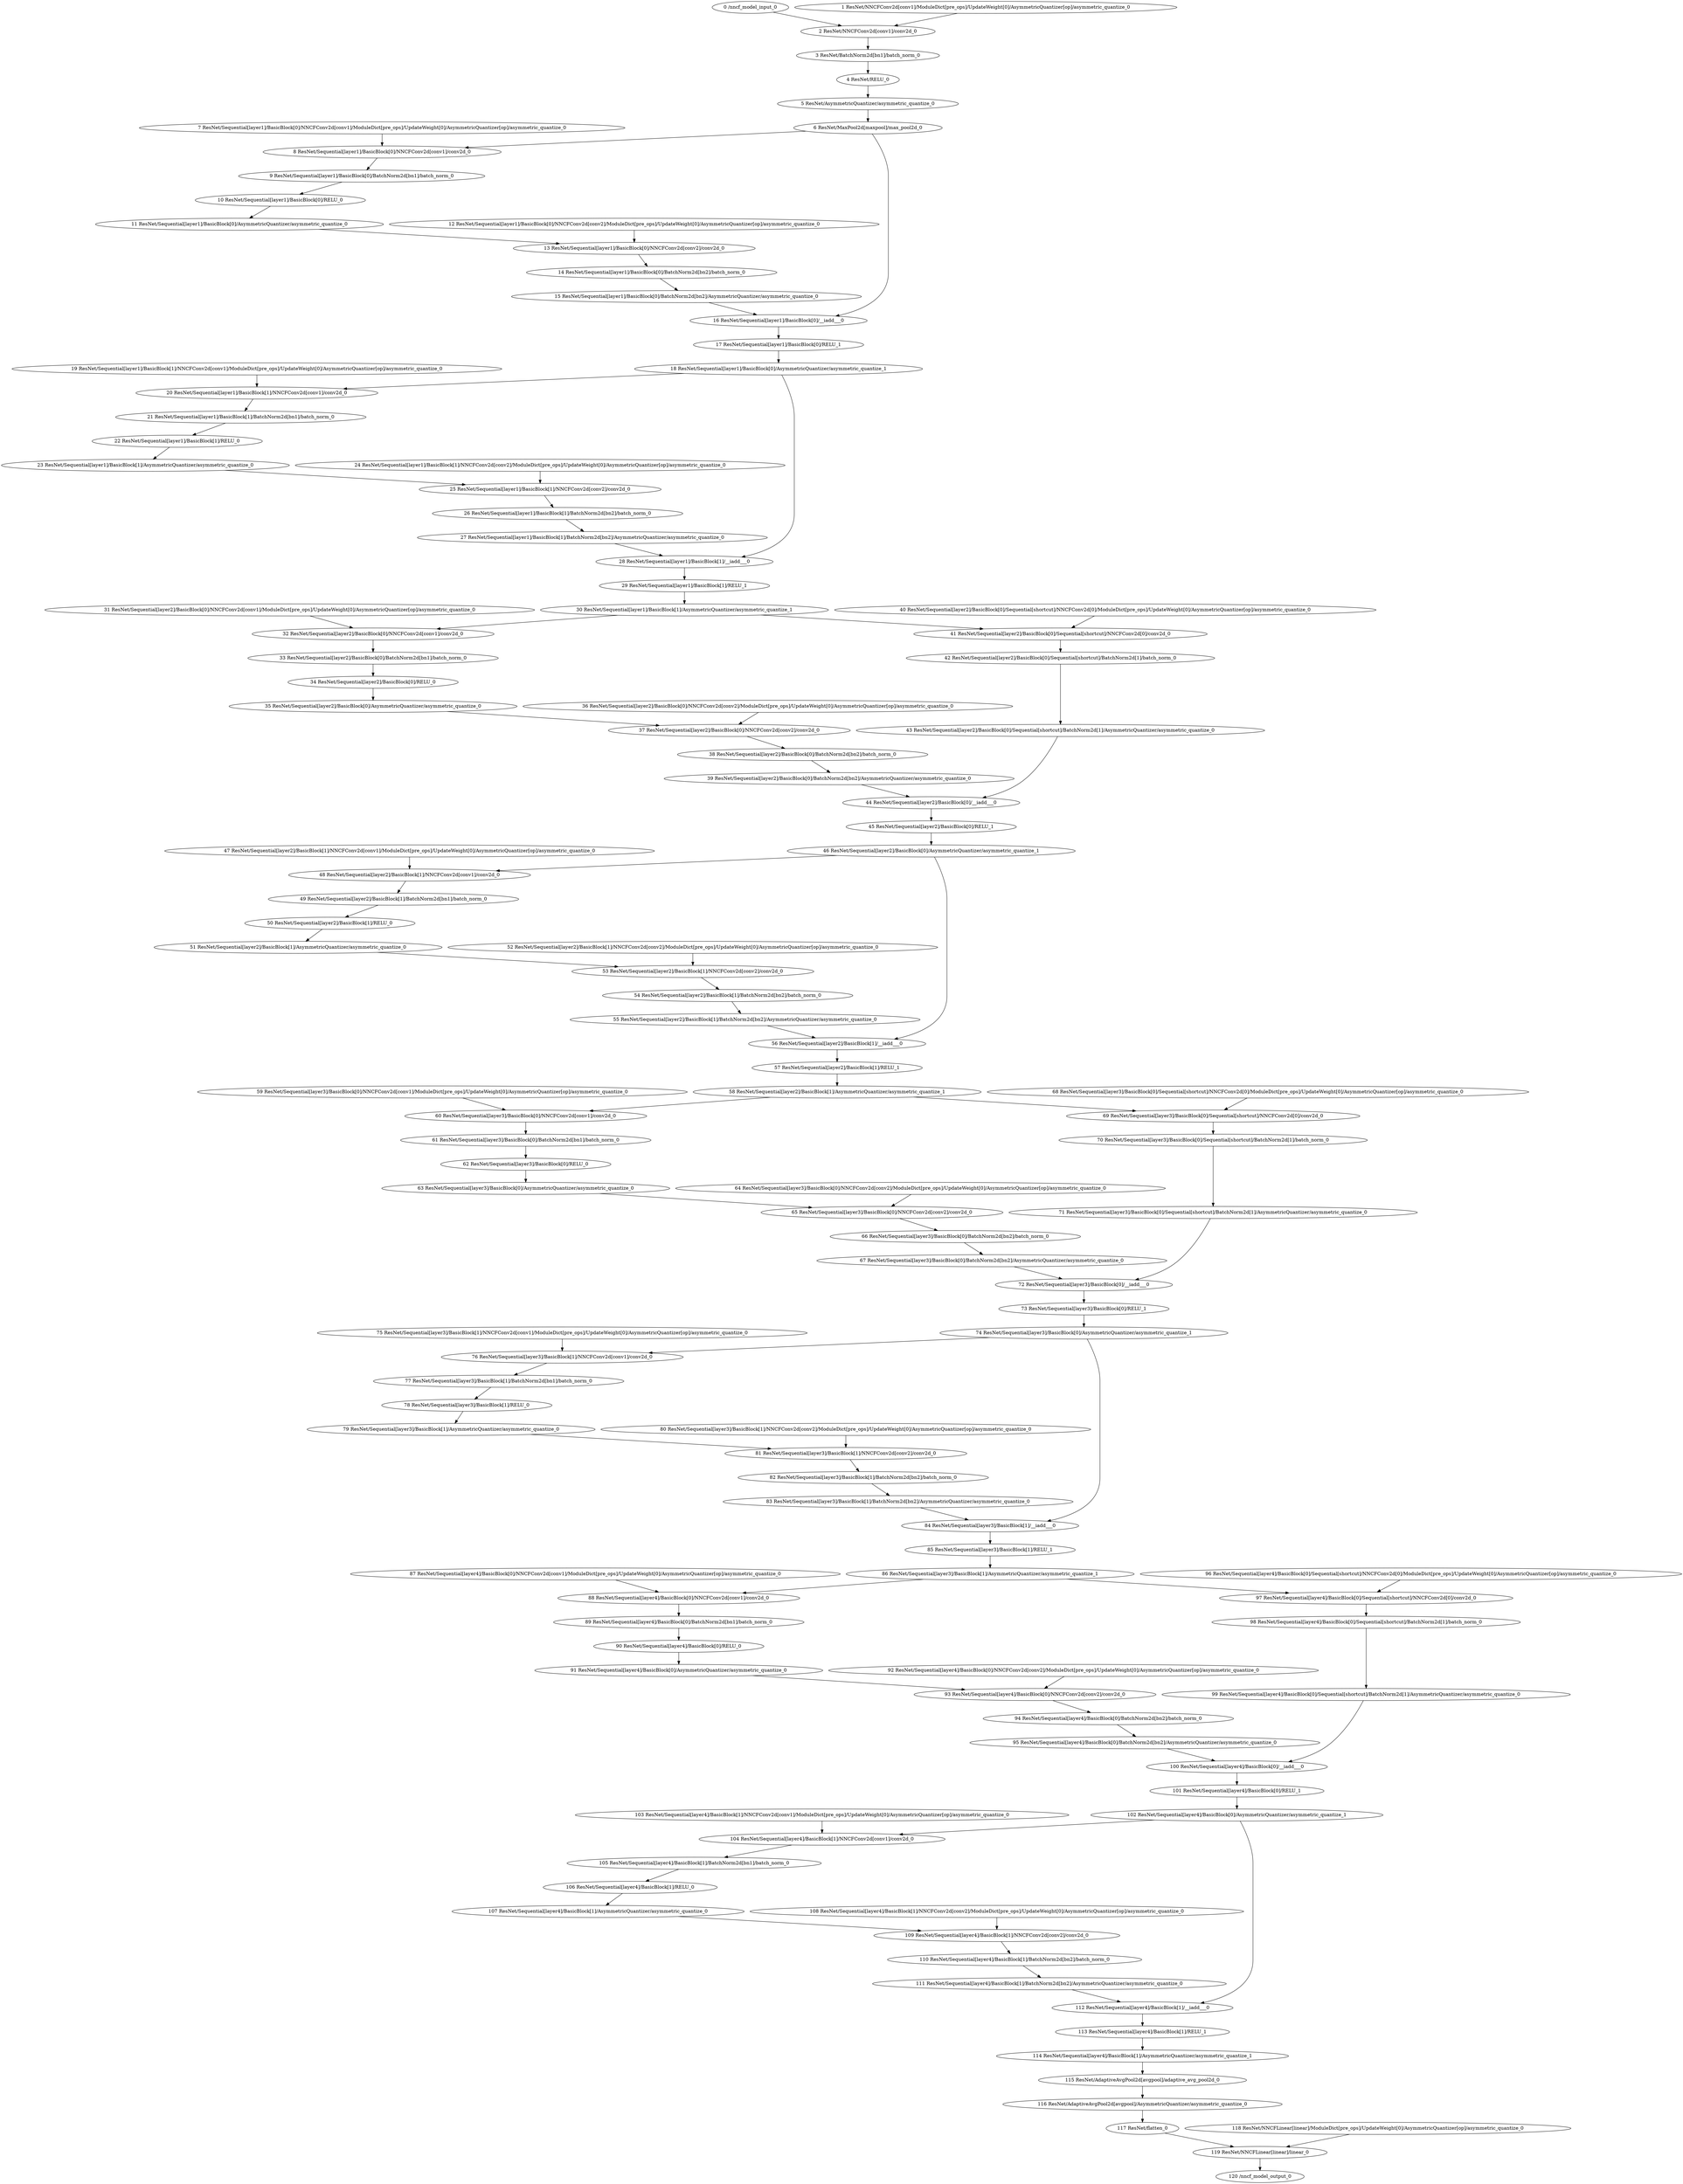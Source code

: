 strict digraph  {
"0 /nncf_model_input_0" [id=0, type=nncf_model_input];
"1 ResNet/NNCFConv2d[conv1]/ModuleDict[pre_ops]/UpdateWeight[0]/AsymmetricQuantizer[op]/asymmetric_quantize_0" [id=1, type=asymmetric_quantize];
"2 ResNet/NNCFConv2d[conv1]/conv2d_0" [id=2, type=conv2d];
"3 ResNet/BatchNorm2d[bn1]/batch_norm_0" [id=3, type=batch_norm];
"4 ResNet/RELU_0" [id=4, type=RELU];
"5 ResNet/AsymmetricQuantizer/asymmetric_quantize_0" [id=5, type=asymmetric_quantize];
"6 ResNet/MaxPool2d[maxpool]/max_pool2d_0" [id=6, type=max_pool2d];
"7 ResNet/Sequential[layer1]/BasicBlock[0]/NNCFConv2d[conv1]/ModuleDict[pre_ops]/UpdateWeight[0]/AsymmetricQuantizer[op]/asymmetric_quantize_0" [id=7, type=asymmetric_quantize];
"8 ResNet/Sequential[layer1]/BasicBlock[0]/NNCFConv2d[conv1]/conv2d_0" [id=8, type=conv2d];
"9 ResNet/Sequential[layer1]/BasicBlock[0]/BatchNorm2d[bn1]/batch_norm_0" [id=9, type=batch_norm];
"10 ResNet/Sequential[layer1]/BasicBlock[0]/RELU_0" [id=10, type=RELU];
"11 ResNet/Sequential[layer1]/BasicBlock[0]/AsymmetricQuantizer/asymmetric_quantize_0" [id=11, type=asymmetric_quantize];
"12 ResNet/Sequential[layer1]/BasicBlock[0]/NNCFConv2d[conv2]/ModuleDict[pre_ops]/UpdateWeight[0]/AsymmetricQuantizer[op]/asymmetric_quantize_0" [id=12, type=asymmetric_quantize];
"13 ResNet/Sequential[layer1]/BasicBlock[0]/NNCFConv2d[conv2]/conv2d_0" [id=13, type=conv2d];
"14 ResNet/Sequential[layer1]/BasicBlock[0]/BatchNorm2d[bn2]/batch_norm_0" [id=14, type=batch_norm];
"15 ResNet/Sequential[layer1]/BasicBlock[0]/BatchNorm2d[bn2]/AsymmetricQuantizer/asymmetric_quantize_0" [id=15, type=asymmetric_quantize];
"16 ResNet/Sequential[layer1]/BasicBlock[0]/__iadd___0" [id=16, type=__iadd__];
"17 ResNet/Sequential[layer1]/BasicBlock[0]/RELU_1" [id=17, type=RELU];
"18 ResNet/Sequential[layer1]/BasicBlock[0]/AsymmetricQuantizer/asymmetric_quantize_1" [id=18, type=asymmetric_quantize];
"19 ResNet/Sequential[layer1]/BasicBlock[1]/NNCFConv2d[conv1]/ModuleDict[pre_ops]/UpdateWeight[0]/AsymmetricQuantizer[op]/asymmetric_quantize_0" [id=19, type=asymmetric_quantize];
"20 ResNet/Sequential[layer1]/BasicBlock[1]/NNCFConv2d[conv1]/conv2d_0" [id=20, type=conv2d];
"21 ResNet/Sequential[layer1]/BasicBlock[1]/BatchNorm2d[bn1]/batch_norm_0" [id=21, type=batch_norm];
"22 ResNet/Sequential[layer1]/BasicBlock[1]/RELU_0" [id=22, type=RELU];
"23 ResNet/Sequential[layer1]/BasicBlock[1]/AsymmetricQuantizer/asymmetric_quantize_0" [id=23, type=asymmetric_quantize];
"24 ResNet/Sequential[layer1]/BasicBlock[1]/NNCFConv2d[conv2]/ModuleDict[pre_ops]/UpdateWeight[0]/AsymmetricQuantizer[op]/asymmetric_quantize_0" [id=24, type=asymmetric_quantize];
"25 ResNet/Sequential[layer1]/BasicBlock[1]/NNCFConv2d[conv2]/conv2d_0" [id=25, type=conv2d];
"26 ResNet/Sequential[layer1]/BasicBlock[1]/BatchNorm2d[bn2]/batch_norm_0" [id=26, type=batch_norm];
"27 ResNet/Sequential[layer1]/BasicBlock[1]/BatchNorm2d[bn2]/AsymmetricQuantizer/asymmetric_quantize_0" [id=27, type=asymmetric_quantize];
"28 ResNet/Sequential[layer1]/BasicBlock[1]/__iadd___0" [id=28, type=__iadd__];
"29 ResNet/Sequential[layer1]/BasicBlock[1]/RELU_1" [id=29, type=RELU];
"30 ResNet/Sequential[layer1]/BasicBlock[1]/AsymmetricQuantizer/asymmetric_quantize_1" [id=30, type=asymmetric_quantize];
"31 ResNet/Sequential[layer2]/BasicBlock[0]/NNCFConv2d[conv1]/ModuleDict[pre_ops]/UpdateWeight[0]/AsymmetricQuantizer[op]/asymmetric_quantize_0" [id=31, type=asymmetric_quantize];
"32 ResNet/Sequential[layer2]/BasicBlock[0]/NNCFConv2d[conv1]/conv2d_0" [id=32, type=conv2d];
"33 ResNet/Sequential[layer2]/BasicBlock[0]/BatchNorm2d[bn1]/batch_norm_0" [id=33, type=batch_norm];
"34 ResNet/Sequential[layer2]/BasicBlock[0]/RELU_0" [id=34, type=RELU];
"35 ResNet/Sequential[layer2]/BasicBlock[0]/AsymmetricQuantizer/asymmetric_quantize_0" [id=35, type=asymmetric_quantize];
"36 ResNet/Sequential[layer2]/BasicBlock[0]/NNCFConv2d[conv2]/ModuleDict[pre_ops]/UpdateWeight[0]/AsymmetricQuantizer[op]/asymmetric_quantize_0" [id=36, type=asymmetric_quantize];
"37 ResNet/Sequential[layer2]/BasicBlock[0]/NNCFConv2d[conv2]/conv2d_0" [id=37, type=conv2d];
"38 ResNet/Sequential[layer2]/BasicBlock[0]/BatchNorm2d[bn2]/batch_norm_0" [id=38, type=batch_norm];
"39 ResNet/Sequential[layer2]/BasicBlock[0]/BatchNorm2d[bn2]/AsymmetricQuantizer/asymmetric_quantize_0" [id=39, type=asymmetric_quantize];
"40 ResNet/Sequential[layer2]/BasicBlock[0]/Sequential[shortcut]/NNCFConv2d[0]/ModuleDict[pre_ops]/UpdateWeight[0]/AsymmetricQuantizer[op]/asymmetric_quantize_0" [id=40, type=asymmetric_quantize];
"41 ResNet/Sequential[layer2]/BasicBlock[0]/Sequential[shortcut]/NNCFConv2d[0]/conv2d_0" [id=41, type=conv2d];
"42 ResNet/Sequential[layer2]/BasicBlock[0]/Sequential[shortcut]/BatchNorm2d[1]/batch_norm_0" [id=42, type=batch_norm];
"43 ResNet/Sequential[layer2]/BasicBlock[0]/Sequential[shortcut]/BatchNorm2d[1]/AsymmetricQuantizer/asymmetric_quantize_0" [id=43, type=asymmetric_quantize];
"44 ResNet/Sequential[layer2]/BasicBlock[0]/__iadd___0" [id=44, type=__iadd__];
"45 ResNet/Sequential[layer2]/BasicBlock[0]/RELU_1" [id=45, type=RELU];
"46 ResNet/Sequential[layer2]/BasicBlock[0]/AsymmetricQuantizer/asymmetric_quantize_1" [id=46, type=asymmetric_quantize];
"47 ResNet/Sequential[layer2]/BasicBlock[1]/NNCFConv2d[conv1]/ModuleDict[pre_ops]/UpdateWeight[0]/AsymmetricQuantizer[op]/asymmetric_quantize_0" [id=47, type=asymmetric_quantize];
"48 ResNet/Sequential[layer2]/BasicBlock[1]/NNCFConv2d[conv1]/conv2d_0" [id=48, type=conv2d];
"49 ResNet/Sequential[layer2]/BasicBlock[1]/BatchNorm2d[bn1]/batch_norm_0" [id=49, type=batch_norm];
"50 ResNet/Sequential[layer2]/BasicBlock[1]/RELU_0" [id=50, type=RELU];
"51 ResNet/Sequential[layer2]/BasicBlock[1]/AsymmetricQuantizer/asymmetric_quantize_0" [id=51, type=asymmetric_quantize];
"52 ResNet/Sequential[layer2]/BasicBlock[1]/NNCFConv2d[conv2]/ModuleDict[pre_ops]/UpdateWeight[0]/AsymmetricQuantizer[op]/asymmetric_quantize_0" [id=52, type=asymmetric_quantize];
"53 ResNet/Sequential[layer2]/BasicBlock[1]/NNCFConv2d[conv2]/conv2d_0" [id=53, type=conv2d];
"54 ResNet/Sequential[layer2]/BasicBlock[1]/BatchNorm2d[bn2]/batch_norm_0" [id=54, type=batch_norm];
"55 ResNet/Sequential[layer2]/BasicBlock[1]/BatchNorm2d[bn2]/AsymmetricQuantizer/asymmetric_quantize_0" [id=55, type=asymmetric_quantize];
"56 ResNet/Sequential[layer2]/BasicBlock[1]/__iadd___0" [id=56, type=__iadd__];
"57 ResNet/Sequential[layer2]/BasicBlock[1]/RELU_1" [id=57, type=RELU];
"58 ResNet/Sequential[layer2]/BasicBlock[1]/AsymmetricQuantizer/asymmetric_quantize_1" [id=58, type=asymmetric_quantize];
"59 ResNet/Sequential[layer3]/BasicBlock[0]/NNCFConv2d[conv1]/ModuleDict[pre_ops]/UpdateWeight[0]/AsymmetricQuantizer[op]/asymmetric_quantize_0" [id=59, type=asymmetric_quantize];
"60 ResNet/Sequential[layer3]/BasicBlock[0]/NNCFConv2d[conv1]/conv2d_0" [id=60, type=conv2d];
"61 ResNet/Sequential[layer3]/BasicBlock[0]/BatchNorm2d[bn1]/batch_norm_0" [id=61, type=batch_norm];
"62 ResNet/Sequential[layer3]/BasicBlock[0]/RELU_0" [id=62, type=RELU];
"63 ResNet/Sequential[layer3]/BasicBlock[0]/AsymmetricQuantizer/asymmetric_quantize_0" [id=63, type=asymmetric_quantize];
"64 ResNet/Sequential[layer3]/BasicBlock[0]/NNCFConv2d[conv2]/ModuleDict[pre_ops]/UpdateWeight[0]/AsymmetricQuantizer[op]/asymmetric_quantize_0" [id=64, type=asymmetric_quantize];
"65 ResNet/Sequential[layer3]/BasicBlock[0]/NNCFConv2d[conv2]/conv2d_0" [id=65, type=conv2d];
"66 ResNet/Sequential[layer3]/BasicBlock[0]/BatchNorm2d[bn2]/batch_norm_0" [id=66, type=batch_norm];
"67 ResNet/Sequential[layer3]/BasicBlock[0]/BatchNorm2d[bn2]/AsymmetricQuantizer/asymmetric_quantize_0" [id=67, type=asymmetric_quantize];
"68 ResNet/Sequential[layer3]/BasicBlock[0]/Sequential[shortcut]/NNCFConv2d[0]/ModuleDict[pre_ops]/UpdateWeight[0]/AsymmetricQuantizer[op]/asymmetric_quantize_0" [id=68, type=asymmetric_quantize];
"69 ResNet/Sequential[layer3]/BasicBlock[0]/Sequential[shortcut]/NNCFConv2d[0]/conv2d_0" [id=69, type=conv2d];
"70 ResNet/Sequential[layer3]/BasicBlock[0]/Sequential[shortcut]/BatchNorm2d[1]/batch_norm_0" [id=70, type=batch_norm];
"71 ResNet/Sequential[layer3]/BasicBlock[0]/Sequential[shortcut]/BatchNorm2d[1]/AsymmetricQuantizer/asymmetric_quantize_0" [id=71, type=asymmetric_quantize];
"72 ResNet/Sequential[layer3]/BasicBlock[0]/__iadd___0" [id=72, type=__iadd__];
"73 ResNet/Sequential[layer3]/BasicBlock[0]/RELU_1" [id=73, type=RELU];
"74 ResNet/Sequential[layer3]/BasicBlock[0]/AsymmetricQuantizer/asymmetric_quantize_1" [id=74, type=asymmetric_quantize];
"75 ResNet/Sequential[layer3]/BasicBlock[1]/NNCFConv2d[conv1]/ModuleDict[pre_ops]/UpdateWeight[0]/AsymmetricQuantizer[op]/asymmetric_quantize_0" [id=75, type=asymmetric_quantize];
"76 ResNet/Sequential[layer3]/BasicBlock[1]/NNCFConv2d[conv1]/conv2d_0" [id=76, type=conv2d];
"77 ResNet/Sequential[layer3]/BasicBlock[1]/BatchNorm2d[bn1]/batch_norm_0" [id=77, type=batch_norm];
"78 ResNet/Sequential[layer3]/BasicBlock[1]/RELU_0" [id=78, type=RELU];
"79 ResNet/Sequential[layer3]/BasicBlock[1]/AsymmetricQuantizer/asymmetric_quantize_0" [id=79, type=asymmetric_quantize];
"80 ResNet/Sequential[layer3]/BasicBlock[1]/NNCFConv2d[conv2]/ModuleDict[pre_ops]/UpdateWeight[0]/AsymmetricQuantizer[op]/asymmetric_quantize_0" [id=80, type=asymmetric_quantize];
"81 ResNet/Sequential[layer3]/BasicBlock[1]/NNCFConv2d[conv2]/conv2d_0" [id=81, type=conv2d];
"82 ResNet/Sequential[layer3]/BasicBlock[1]/BatchNorm2d[bn2]/batch_norm_0" [id=82, type=batch_norm];
"83 ResNet/Sequential[layer3]/BasicBlock[1]/BatchNorm2d[bn2]/AsymmetricQuantizer/asymmetric_quantize_0" [id=83, type=asymmetric_quantize];
"84 ResNet/Sequential[layer3]/BasicBlock[1]/__iadd___0" [id=84, type=__iadd__];
"85 ResNet/Sequential[layer3]/BasicBlock[1]/RELU_1" [id=85, type=RELU];
"86 ResNet/Sequential[layer3]/BasicBlock[1]/AsymmetricQuantizer/asymmetric_quantize_1" [id=86, type=asymmetric_quantize];
"87 ResNet/Sequential[layer4]/BasicBlock[0]/NNCFConv2d[conv1]/ModuleDict[pre_ops]/UpdateWeight[0]/AsymmetricQuantizer[op]/asymmetric_quantize_0" [id=87, type=asymmetric_quantize];
"88 ResNet/Sequential[layer4]/BasicBlock[0]/NNCFConv2d[conv1]/conv2d_0" [id=88, type=conv2d];
"89 ResNet/Sequential[layer4]/BasicBlock[0]/BatchNorm2d[bn1]/batch_norm_0" [id=89, type=batch_norm];
"90 ResNet/Sequential[layer4]/BasicBlock[0]/RELU_0" [id=90, type=RELU];
"91 ResNet/Sequential[layer4]/BasicBlock[0]/AsymmetricQuantizer/asymmetric_quantize_0" [id=91, type=asymmetric_quantize];
"92 ResNet/Sequential[layer4]/BasicBlock[0]/NNCFConv2d[conv2]/ModuleDict[pre_ops]/UpdateWeight[0]/AsymmetricQuantizer[op]/asymmetric_quantize_0" [id=92, type=asymmetric_quantize];
"93 ResNet/Sequential[layer4]/BasicBlock[0]/NNCFConv2d[conv2]/conv2d_0" [id=93, type=conv2d];
"94 ResNet/Sequential[layer4]/BasicBlock[0]/BatchNorm2d[bn2]/batch_norm_0" [id=94, type=batch_norm];
"95 ResNet/Sequential[layer4]/BasicBlock[0]/BatchNorm2d[bn2]/AsymmetricQuantizer/asymmetric_quantize_0" [id=95, type=asymmetric_quantize];
"96 ResNet/Sequential[layer4]/BasicBlock[0]/Sequential[shortcut]/NNCFConv2d[0]/ModuleDict[pre_ops]/UpdateWeight[0]/AsymmetricQuantizer[op]/asymmetric_quantize_0" [id=96, type=asymmetric_quantize];
"97 ResNet/Sequential[layer4]/BasicBlock[0]/Sequential[shortcut]/NNCFConv2d[0]/conv2d_0" [id=97, type=conv2d];
"98 ResNet/Sequential[layer4]/BasicBlock[0]/Sequential[shortcut]/BatchNorm2d[1]/batch_norm_0" [id=98, type=batch_norm];
"99 ResNet/Sequential[layer4]/BasicBlock[0]/Sequential[shortcut]/BatchNorm2d[1]/AsymmetricQuantizer/asymmetric_quantize_0" [id=99, type=asymmetric_quantize];
"100 ResNet/Sequential[layer4]/BasicBlock[0]/__iadd___0" [id=100, type=__iadd__];
"101 ResNet/Sequential[layer4]/BasicBlock[0]/RELU_1" [id=101, type=RELU];
"102 ResNet/Sequential[layer4]/BasicBlock[0]/AsymmetricQuantizer/asymmetric_quantize_1" [id=102, type=asymmetric_quantize];
"103 ResNet/Sequential[layer4]/BasicBlock[1]/NNCFConv2d[conv1]/ModuleDict[pre_ops]/UpdateWeight[0]/AsymmetricQuantizer[op]/asymmetric_quantize_0" [id=103, type=asymmetric_quantize];
"104 ResNet/Sequential[layer4]/BasicBlock[1]/NNCFConv2d[conv1]/conv2d_0" [id=104, type=conv2d];
"105 ResNet/Sequential[layer4]/BasicBlock[1]/BatchNorm2d[bn1]/batch_norm_0" [id=105, type=batch_norm];
"106 ResNet/Sequential[layer4]/BasicBlock[1]/RELU_0" [id=106, type=RELU];
"107 ResNet/Sequential[layer4]/BasicBlock[1]/AsymmetricQuantizer/asymmetric_quantize_0" [id=107, type=asymmetric_quantize];
"108 ResNet/Sequential[layer4]/BasicBlock[1]/NNCFConv2d[conv2]/ModuleDict[pre_ops]/UpdateWeight[0]/AsymmetricQuantizer[op]/asymmetric_quantize_0" [id=108, type=asymmetric_quantize];
"109 ResNet/Sequential[layer4]/BasicBlock[1]/NNCFConv2d[conv2]/conv2d_0" [id=109, type=conv2d];
"110 ResNet/Sequential[layer4]/BasicBlock[1]/BatchNorm2d[bn2]/batch_norm_0" [id=110, type=batch_norm];
"111 ResNet/Sequential[layer4]/BasicBlock[1]/BatchNorm2d[bn2]/AsymmetricQuantizer/asymmetric_quantize_0" [id=111, type=asymmetric_quantize];
"112 ResNet/Sequential[layer4]/BasicBlock[1]/__iadd___0" [id=112, type=__iadd__];
"113 ResNet/Sequential[layer4]/BasicBlock[1]/RELU_1" [id=113, type=RELU];
"114 ResNet/Sequential[layer4]/BasicBlock[1]/AsymmetricQuantizer/asymmetric_quantize_1" [id=114, type=asymmetric_quantize];
"115 ResNet/AdaptiveAvgPool2d[avgpool]/adaptive_avg_pool2d_0" [id=115, type=adaptive_avg_pool2d];
"116 ResNet/AdaptiveAvgPool2d[avgpool]/AsymmetricQuantizer/asymmetric_quantize_0" [id=116, type=asymmetric_quantize];
"117 ResNet/flatten_0" [id=117, type=flatten];
"118 ResNet/NNCFLinear[linear]/ModuleDict[pre_ops]/UpdateWeight[0]/AsymmetricQuantizer[op]/asymmetric_quantize_0" [id=118, type=asymmetric_quantize];
"119 ResNet/NNCFLinear[linear]/linear_0" [id=119, type=linear];
"120 /nncf_model_output_0" [id=120, type=nncf_model_output];
"0 /nncf_model_input_0" -> "2 ResNet/NNCFConv2d[conv1]/conv2d_0";
"1 ResNet/NNCFConv2d[conv1]/ModuleDict[pre_ops]/UpdateWeight[0]/AsymmetricQuantizer[op]/asymmetric_quantize_0" -> "2 ResNet/NNCFConv2d[conv1]/conv2d_0";
"2 ResNet/NNCFConv2d[conv1]/conv2d_0" -> "3 ResNet/BatchNorm2d[bn1]/batch_norm_0";
"3 ResNet/BatchNorm2d[bn1]/batch_norm_0" -> "4 ResNet/RELU_0";
"4 ResNet/RELU_0" -> "5 ResNet/AsymmetricQuantizer/asymmetric_quantize_0";
"5 ResNet/AsymmetricQuantizer/asymmetric_quantize_0" -> "6 ResNet/MaxPool2d[maxpool]/max_pool2d_0";
"6 ResNet/MaxPool2d[maxpool]/max_pool2d_0" -> "8 ResNet/Sequential[layer1]/BasicBlock[0]/NNCFConv2d[conv1]/conv2d_0";
"7 ResNet/Sequential[layer1]/BasicBlock[0]/NNCFConv2d[conv1]/ModuleDict[pre_ops]/UpdateWeight[0]/AsymmetricQuantizer[op]/asymmetric_quantize_0" -> "8 ResNet/Sequential[layer1]/BasicBlock[0]/NNCFConv2d[conv1]/conv2d_0";
"8 ResNet/Sequential[layer1]/BasicBlock[0]/NNCFConv2d[conv1]/conv2d_0" -> "9 ResNet/Sequential[layer1]/BasicBlock[0]/BatchNorm2d[bn1]/batch_norm_0";
"6 ResNet/MaxPool2d[maxpool]/max_pool2d_0" -> "16 ResNet/Sequential[layer1]/BasicBlock[0]/__iadd___0";
"9 ResNet/Sequential[layer1]/BasicBlock[0]/BatchNorm2d[bn1]/batch_norm_0" -> "10 ResNet/Sequential[layer1]/BasicBlock[0]/RELU_0";
"10 ResNet/Sequential[layer1]/BasicBlock[0]/RELU_0" -> "11 ResNet/Sequential[layer1]/BasicBlock[0]/AsymmetricQuantizer/asymmetric_quantize_0";
"11 ResNet/Sequential[layer1]/BasicBlock[0]/AsymmetricQuantizer/asymmetric_quantize_0" -> "13 ResNet/Sequential[layer1]/BasicBlock[0]/NNCFConv2d[conv2]/conv2d_0";
"12 ResNet/Sequential[layer1]/BasicBlock[0]/NNCFConv2d[conv2]/ModuleDict[pre_ops]/UpdateWeight[0]/AsymmetricQuantizer[op]/asymmetric_quantize_0" -> "13 ResNet/Sequential[layer1]/BasicBlock[0]/NNCFConv2d[conv2]/conv2d_0";
"13 ResNet/Sequential[layer1]/BasicBlock[0]/NNCFConv2d[conv2]/conv2d_0" -> "14 ResNet/Sequential[layer1]/BasicBlock[0]/BatchNorm2d[bn2]/batch_norm_0";
"14 ResNet/Sequential[layer1]/BasicBlock[0]/BatchNorm2d[bn2]/batch_norm_0" -> "15 ResNet/Sequential[layer1]/BasicBlock[0]/BatchNorm2d[bn2]/AsymmetricQuantizer/asymmetric_quantize_0";
"15 ResNet/Sequential[layer1]/BasicBlock[0]/BatchNorm2d[bn2]/AsymmetricQuantizer/asymmetric_quantize_0" -> "16 ResNet/Sequential[layer1]/BasicBlock[0]/__iadd___0";
"16 ResNet/Sequential[layer1]/BasicBlock[0]/__iadd___0" -> "17 ResNet/Sequential[layer1]/BasicBlock[0]/RELU_1";
"17 ResNet/Sequential[layer1]/BasicBlock[0]/RELU_1" -> "18 ResNet/Sequential[layer1]/BasicBlock[0]/AsymmetricQuantizer/asymmetric_quantize_1";
"18 ResNet/Sequential[layer1]/BasicBlock[0]/AsymmetricQuantizer/asymmetric_quantize_1" -> "20 ResNet/Sequential[layer1]/BasicBlock[1]/NNCFConv2d[conv1]/conv2d_0";
"18 ResNet/Sequential[layer1]/BasicBlock[0]/AsymmetricQuantizer/asymmetric_quantize_1" -> "28 ResNet/Sequential[layer1]/BasicBlock[1]/__iadd___0";
"19 ResNet/Sequential[layer1]/BasicBlock[1]/NNCFConv2d[conv1]/ModuleDict[pre_ops]/UpdateWeight[0]/AsymmetricQuantizer[op]/asymmetric_quantize_0" -> "20 ResNet/Sequential[layer1]/BasicBlock[1]/NNCFConv2d[conv1]/conv2d_0";
"20 ResNet/Sequential[layer1]/BasicBlock[1]/NNCFConv2d[conv1]/conv2d_0" -> "21 ResNet/Sequential[layer1]/BasicBlock[1]/BatchNorm2d[bn1]/batch_norm_0";
"21 ResNet/Sequential[layer1]/BasicBlock[1]/BatchNorm2d[bn1]/batch_norm_0" -> "22 ResNet/Sequential[layer1]/BasicBlock[1]/RELU_0";
"22 ResNet/Sequential[layer1]/BasicBlock[1]/RELU_0" -> "23 ResNet/Sequential[layer1]/BasicBlock[1]/AsymmetricQuantizer/asymmetric_quantize_0";
"23 ResNet/Sequential[layer1]/BasicBlock[1]/AsymmetricQuantizer/asymmetric_quantize_0" -> "25 ResNet/Sequential[layer1]/BasicBlock[1]/NNCFConv2d[conv2]/conv2d_0";
"24 ResNet/Sequential[layer1]/BasicBlock[1]/NNCFConv2d[conv2]/ModuleDict[pre_ops]/UpdateWeight[0]/AsymmetricQuantizer[op]/asymmetric_quantize_0" -> "25 ResNet/Sequential[layer1]/BasicBlock[1]/NNCFConv2d[conv2]/conv2d_0";
"25 ResNet/Sequential[layer1]/BasicBlock[1]/NNCFConv2d[conv2]/conv2d_0" -> "26 ResNet/Sequential[layer1]/BasicBlock[1]/BatchNorm2d[bn2]/batch_norm_0";
"26 ResNet/Sequential[layer1]/BasicBlock[1]/BatchNorm2d[bn2]/batch_norm_0" -> "27 ResNet/Sequential[layer1]/BasicBlock[1]/BatchNorm2d[bn2]/AsymmetricQuantizer/asymmetric_quantize_0";
"27 ResNet/Sequential[layer1]/BasicBlock[1]/BatchNorm2d[bn2]/AsymmetricQuantizer/asymmetric_quantize_0" -> "28 ResNet/Sequential[layer1]/BasicBlock[1]/__iadd___0";
"28 ResNet/Sequential[layer1]/BasicBlock[1]/__iadd___0" -> "29 ResNet/Sequential[layer1]/BasicBlock[1]/RELU_1";
"29 ResNet/Sequential[layer1]/BasicBlock[1]/RELU_1" -> "30 ResNet/Sequential[layer1]/BasicBlock[1]/AsymmetricQuantizer/asymmetric_quantize_1";
"30 ResNet/Sequential[layer1]/BasicBlock[1]/AsymmetricQuantizer/asymmetric_quantize_1" -> "32 ResNet/Sequential[layer2]/BasicBlock[0]/NNCFConv2d[conv1]/conv2d_0";
"30 ResNet/Sequential[layer1]/BasicBlock[1]/AsymmetricQuantizer/asymmetric_quantize_1" -> "41 ResNet/Sequential[layer2]/BasicBlock[0]/Sequential[shortcut]/NNCFConv2d[0]/conv2d_0";
"31 ResNet/Sequential[layer2]/BasicBlock[0]/NNCFConv2d[conv1]/ModuleDict[pre_ops]/UpdateWeight[0]/AsymmetricQuantizer[op]/asymmetric_quantize_0" -> "32 ResNet/Sequential[layer2]/BasicBlock[0]/NNCFConv2d[conv1]/conv2d_0";
"32 ResNet/Sequential[layer2]/BasicBlock[0]/NNCFConv2d[conv1]/conv2d_0" -> "33 ResNet/Sequential[layer2]/BasicBlock[0]/BatchNorm2d[bn1]/batch_norm_0";
"33 ResNet/Sequential[layer2]/BasicBlock[0]/BatchNorm2d[bn1]/batch_norm_0" -> "34 ResNet/Sequential[layer2]/BasicBlock[0]/RELU_0";
"34 ResNet/Sequential[layer2]/BasicBlock[0]/RELU_0" -> "35 ResNet/Sequential[layer2]/BasicBlock[0]/AsymmetricQuantizer/asymmetric_quantize_0";
"35 ResNet/Sequential[layer2]/BasicBlock[0]/AsymmetricQuantizer/asymmetric_quantize_0" -> "37 ResNet/Sequential[layer2]/BasicBlock[0]/NNCFConv2d[conv2]/conv2d_0";
"36 ResNet/Sequential[layer2]/BasicBlock[0]/NNCFConv2d[conv2]/ModuleDict[pre_ops]/UpdateWeight[0]/AsymmetricQuantizer[op]/asymmetric_quantize_0" -> "37 ResNet/Sequential[layer2]/BasicBlock[0]/NNCFConv2d[conv2]/conv2d_0";
"37 ResNet/Sequential[layer2]/BasicBlock[0]/NNCFConv2d[conv2]/conv2d_0" -> "38 ResNet/Sequential[layer2]/BasicBlock[0]/BatchNorm2d[bn2]/batch_norm_0";
"38 ResNet/Sequential[layer2]/BasicBlock[0]/BatchNorm2d[bn2]/batch_norm_0" -> "39 ResNet/Sequential[layer2]/BasicBlock[0]/BatchNorm2d[bn2]/AsymmetricQuantizer/asymmetric_quantize_0";
"39 ResNet/Sequential[layer2]/BasicBlock[0]/BatchNorm2d[bn2]/AsymmetricQuantizer/asymmetric_quantize_0" -> "44 ResNet/Sequential[layer2]/BasicBlock[0]/__iadd___0";
"40 ResNet/Sequential[layer2]/BasicBlock[0]/Sequential[shortcut]/NNCFConv2d[0]/ModuleDict[pre_ops]/UpdateWeight[0]/AsymmetricQuantizer[op]/asymmetric_quantize_0" -> "41 ResNet/Sequential[layer2]/BasicBlock[0]/Sequential[shortcut]/NNCFConv2d[0]/conv2d_0";
"41 ResNet/Sequential[layer2]/BasicBlock[0]/Sequential[shortcut]/NNCFConv2d[0]/conv2d_0" -> "42 ResNet/Sequential[layer2]/BasicBlock[0]/Sequential[shortcut]/BatchNorm2d[1]/batch_norm_0";
"42 ResNet/Sequential[layer2]/BasicBlock[0]/Sequential[shortcut]/BatchNorm2d[1]/batch_norm_0" -> "43 ResNet/Sequential[layer2]/BasicBlock[0]/Sequential[shortcut]/BatchNorm2d[1]/AsymmetricQuantizer/asymmetric_quantize_0";
"43 ResNet/Sequential[layer2]/BasicBlock[0]/Sequential[shortcut]/BatchNorm2d[1]/AsymmetricQuantizer/asymmetric_quantize_0" -> "44 ResNet/Sequential[layer2]/BasicBlock[0]/__iadd___0";
"44 ResNet/Sequential[layer2]/BasicBlock[0]/__iadd___0" -> "45 ResNet/Sequential[layer2]/BasicBlock[0]/RELU_1";
"45 ResNet/Sequential[layer2]/BasicBlock[0]/RELU_1" -> "46 ResNet/Sequential[layer2]/BasicBlock[0]/AsymmetricQuantizer/asymmetric_quantize_1";
"46 ResNet/Sequential[layer2]/BasicBlock[0]/AsymmetricQuantizer/asymmetric_quantize_1" -> "48 ResNet/Sequential[layer2]/BasicBlock[1]/NNCFConv2d[conv1]/conv2d_0";
"46 ResNet/Sequential[layer2]/BasicBlock[0]/AsymmetricQuantizer/asymmetric_quantize_1" -> "56 ResNet/Sequential[layer2]/BasicBlock[1]/__iadd___0";
"47 ResNet/Sequential[layer2]/BasicBlock[1]/NNCFConv2d[conv1]/ModuleDict[pre_ops]/UpdateWeight[0]/AsymmetricQuantizer[op]/asymmetric_quantize_0" -> "48 ResNet/Sequential[layer2]/BasicBlock[1]/NNCFConv2d[conv1]/conv2d_0";
"48 ResNet/Sequential[layer2]/BasicBlock[1]/NNCFConv2d[conv1]/conv2d_0" -> "49 ResNet/Sequential[layer2]/BasicBlock[1]/BatchNorm2d[bn1]/batch_norm_0";
"49 ResNet/Sequential[layer2]/BasicBlock[1]/BatchNorm2d[bn1]/batch_norm_0" -> "50 ResNet/Sequential[layer2]/BasicBlock[1]/RELU_0";
"50 ResNet/Sequential[layer2]/BasicBlock[1]/RELU_0" -> "51 ResNet/Sequential[layer2]/BasicBlock[1]/AsymmetricQuantizer/asymmetric_quantize_0";
"51 ResNet/Sequential[layer2]/BasicBlock[1]/AsymmetricQuantizer/asymmetric_quantize_0" -> "53 ResNet/Sequential[layer2]/BasicBlock[1]/NNCFConv2d[conv2]/conv2d_0";
"52 ResNet/Sequential[layer2]/BasicBlock[1]/NNCFConv2d[conv2]/ModuleDict[pre_ops]/UpdateWeight[0]/AsymmetricQuantizer[op]/asymmetric_quantize_0" -> "53 ResNet/Sequential[layer2]/BasicBlock[1]/NNCFConv2d[conv2]/conv2d_0";
"53 ResNet/Sequential[layer2]/BasicBlock[1]/NNCFConv2d[conv2]/conv2d_0" -> "54 ResNet/Sequential[layer2]/BasicBlock[1]/BatchNorm2d[bn2]/batch_norm_0";
"54 ResNet/Sequential[layer2]/BasicBlock[1]/BatchNorm2d[bn2]/batch_norm_0" -> "55 ResNet/Sequential[layer2]/BasicBlock[1]/BatchNorm2d[bn2]/AsymmetricQuantizer/asymmetric_quantize_0";
"55 ResNet/Sequential[layer2]/BasicBlock[1]/BatchNorm2d[bn2]/AsymmetricQuantizer/asymmetric_quantize_0" -> "56 ResNet/Sequential[layer2]/BasicBlock[1]/__iadd___0";
"56 ResNet/Sequential[layer2]/BasicBlock[1]/__iadd___0" -> "57 ResNet/Sequential[layer2]/BasicBlock[1]/RELU_1";
"57 ResNet/Sequential[layer2]/BasicBlock[1]/RELU_1" -> "58 ResNet/Sequential[layer2]/BasicBlock[1]/AsymmetricQuantizer/asymmetric_quantize_1";
"58 ResNet/Sequential[layer2]/BasicBlock[1]/AsymmetricQuantizer/asymmetric_quantize_1" -> "60 ResNet/Sequential[layer3]/BasicBlock[0]/NNCFConv2d[conv1]/conv2d_0";
"58 ResNet/Sequential[layer2]/BasicBlock[1]/AsymmetricQuantizer/asymmetric_quantize_1" -> "69 ResNet/Sequential[layer3]/BasicBlock[0]/Sequential[shortcut]/NNCFConv2d[0]/conv2d_0";
"59 ResNet/Sequential[layer3]/BasicBlock[0]/NNCFConv2d[conv1]/ModuleDict[pre_ops]/UpdateWeight[0]/AsymmetricQuantizer[op]/asymmetric_quantize_0" -> "60 ResNet/Sequential[layer3]/BasicBlock[0]/NNCFConv2d[conv1]/conv2d_0";
"60 ResNet/Sequential[layer3]/BasicBlock[0]/NNCFConv2d[conv1]/conv2d_0" -> "61 ResNet/Sequential[layer3]/BasicBlock[0]/BatchNorm2d[bn1]/batch_norm_0";
"61 ResNet/Sequential[layer3]/BasicBlock[0]/BatchNorm2d[bn1]/batch_norm_0" -> "62 ResNet/Sequential[layer3]/BasicBlock[0]/RELU_0";
"62 ResNet/Sequential[layer3]/BasicBlock[0]/RELU_0" -> "63 ResNet/Sequential[layer3]/BasicBlock[0]/AsymmetricQuantizer/asymmetric_quantize_0";
"63 ResNet/Sequential[layer3]/BasicBlock[0]/AsymmetricQuantizer/asymmetric_quantize_0" -> "65 ResNet/Sequential[layer3]/BasicBlock[0]/NNCFConv2d[conv2]/conv2d_0";
"64 ResNet/Sequential[layer3]/BasicBlock[0]/NNCFConv2d[conv2]/ModuleDict[pre_ops]/UpdateWeight[0]/AsymmetricQuantizer[op]/asymmetric_quantize_0" -> "65 ResNet/Sequential[layer3]/BasicBlock[0]/NNCFConv2d[conv2]/conv2d_0";
"65 ResNet/Sequential[layer3]/BasicBlock[0]/NNCFConv2d[conv2]/conv2d_0" -> "66 ResNet/Sequential[layer3]/BasicBlock[0]/BatchNorm2d[bn2]/batch_norm_0";
"66 ResNet/Sequential[layer3]/BasicBlock[0]/BatchNorm2d[bn2]/batch_norm_0" -> "67 ResNet/Sequential[layer3]/BasicBlock[0]/BatchNorm2d[bn2]/AsymmetricQuantizer/asymmetric_quantize_0";
"67 ResNet/Sequential[layer3]/BasicBlock[0]/BatchNorm2d[bn2]/AsymmetricQuantizer/asymmetric_quantize_0" -> "72 ResNet/Sequential[layer3]/BasicBlock[0]/__iadd___0";
"68 ResNet/Sequential[layer3]/BasicBlock[0]/Sequential[shortcut]/NNCFConv2d[0]/ModuleDict[pre_ops]/UpdateWeight[0]/AsymmetricQuantizer[op]/asymmetric_quantize_0" -> "69 ResNet/Sequential[layer3]/BasicBlock[0]/Sequential[shortcut]/NNCFConv2d[0]/conv2d_0";
"69 ResNet/Sequential[layer3]/BasicBlock[0]/Sequential[shortcut]/NNCFConv2d[0]/conv2d_0" -> "70 ResNet/Sequential[layer3]/BasicBlock[0]/Sequential[shortcut]/BatchNorm2d[1]/batch_norm_0";
"70 ResNet/Sequential[layer3]/BasicBlock[0]/Sequential[shortcut]/BatchNorm2d[1]/batch_norm_0" -> "71 ResNet/Sequential[layer3]/BasicBlock[0]/Sequential[shortcut]/BatchNorm2d[1]/AsymmetricQuantizer/asymmetric_quantize_0";
"71 ResNet/Sequential[layer3]/BasicBlock[0]/Sequential[shortcut]/BatchNorm2d[1]/AsymmetricQuantizer/asymmetric_quantize_0" -> "72 ResNet/Sequential[layer3]/BasicBlock[0]/__iadd___0";
"72 ResNet/Sequential[layer3]/BasicBlock[0]/__iadd___0" -> "73 ResNet/Sequential[layer3]/BasicBlock[0]/RELU_1";
"73 ResNet/Sequential[layer3]/BasicBlock[0]/RELU_1" -> "74 ResNet/Sequential[layer3]/BasicBlock[0]/AsymmetricQuantizer/asymmetric_quantize_1";
"74 ResNet/Sequential[layer3]/BasicBlock[0]/AsymmetricQuantizer/asymmetric_quantize_1" -> "76 ResNet/Sequential[layer3]/BasicBlock[1]/NNCFConv2d[conv1]/conv2d_0";
"74 ResNet/Sequential[layer3]/BasicBlock[0]/AsymmetricQuantizer/asymmetric_quantize_1" -> "84 ResNet/Sequential[layer3]/BasicBlock[1]/__iadd___0";
"75 ResNet/Sequential[layer3]/BasicBlock[1]/NNCFConv2d[conv1]/ModuleDict[pre_ops]/UpdateWeight[0]/AsymmetricQuantizer[op]/asymmetric_quantize_0" -> "76 ResNet/Sequential[layer3]/BasicBlock[1]/NNCFConv2d[conv1]/conv2d_0";
"76 ResNet/Sequential[layer3]/BasicBlock[1]/NNCFConv2d[conv1]/conv2d_0" -> "77 ResNet/Sequential[layer3]/BasicBlock[1]/BatchNorm2d[bn1]/batch_norm_0";
"77 ResNet/Sequential[layer3]/BasicBlock[1]/BatchNorm2d[bn1]/batch_norm_0" -> "78 ResNet/Sequential[layer3]/BasicBlock[1]/RELU_0";
"78 ResNet/Sequential[layer3]/BasicBlock[1]/RELU_0" -> "79 ResNet/Sequential[layer3]/BasicBlock[1]/AsymmetricQuantizer/asymmetric_quantize_0";
"79 ResNet/Sequential[layer3]/BasicBlock[1]/AsymmetricQuantizer/asymmetric_quantize_0" -> "81 ResNet/Sequential[layer3]/BasicBlock[1]/NNCFConv2d[conv2]/conv2d_0";
"80 ResNet/Sequential[layer3]/BasicBlock[1]/NNCFConv2d[conv2]/ModuleDict[pre_ops]/UpdateWeight[0]/AsymmetricQuantizer[op]/asymmetric_quantize_0" -> "81 ResNet/Sequential[layer3]/BasicBlock[1]/NNCFConv2d[conv2]/conv2d_0";
"81 ResNet/Sequential[layer3]/BasicBlock[1]/NNCFConv2d[conv2]/conv2d_0" -> "82 ResNet/Sequential[layer3]/BasicBlock[1]/BatchNorm2d[bn2]/batch_norm_0";
"82 ResNet/Sequential[layer3]/BasicBlock[1]/BatchNorm2d[bn2]/batch_norm_0" -> "83 ResNet/Sequential[layer3]/BasicBlock[1]/BatchNorm2d[bn2]/AsymmetricQuantizer/asymmetric_quantize_0";
"83 ResNet/Sequential[layer3]/BasicBlock[1]/BatchNorm2d[bn2]/AsymmetricQuantizer/asymmetric_quantize_0" -> "84 ResNet/Sequential[layer3]/BasicBlock[1]/__iadd___0";
"84 ResNet/Sequential[layer3]/BasicBlock[1]/__iadd___0" -> "85 ResNet/Sequential[layer3]/BasicBlock[1]/RELU_1";
"85 ResNet/Sequential[layer3]/BasicBlock[1]/RELU_1" -> "86 ResNet/Sequential[layer3]/BasicBlock[1]/AsymmetricQuantizer/asymmetric_quantize_1";
"86 ResNet/Sequential[layer3]/BasicBlock[1]/AsymmetricQuantizer/asymmetric_quantize_1" -> "88 ResNet/Sequential[layer4]/BasicBlock[0]/NNCFConv2d[conv1]/conv2d_0";
"86 ResNet/Sequential[layer3]/BasicBlock[1]/AsymmetricQuantizer/asymmetric_quantize_1" -> "97 ResNet/Sequential[layer4]/BasicBlock[0]/Sequential[shortcut]/NNCFConv2d[0]/conv2d_0";
"87 ResNet/Sequential[layer4]/BasicBlock[0]/NNCFConv2d[conv1]/ModuleDict[pre_ops]/UpdateWeight[0]/AsymmetricQuantizer[op]/asymmetric_quantize_0" -> "88 ResNet/Sequential[layer4]/BasicBlock[0]/NNCFConv2d[conv1]/conv2d_0";
"88 ResNet/Sequential[layer4]/BasicBlock[0]/NNCFConv2d[conv1]/conv2d_0" -> "89 ResNet/Sequential[layer4]/BasicBlock[0]/BatchNorm2d[bn1]/batch_norm_0";
"89 ResNet/Sequential[layer4]/BasicBlock[0]/BatchNorm2d[bn1]/batch_norm_0" -> "90 ResNet/Sequential[layer4]/BasicBlock[0]/RELU_0";
"90 ResNet/Sequential[layer4]/BasicBlock[0]/RELU_0" -> "91 ResNet/Sequential[layer4]/BasicBlock[0]/AsymmetricQuantizer/asymmetric_quantize_0";
"91 ResNet/Sequential[layer4]/BasicBlock[0]/AsymmetricQuantizer/asymmetric_quantize_0" -> "93 ResNet/Sequential[layer4]/BasicBlock[0]/NNCFConv2d[conv2]/conv2d_0";
"92 ResNet/Sequential[layer4]/BasicBlock[0]/NNCFConv2d[conv2]/ModuleDict[pre_ops]/UpdateWeight[0]/AsymmetricQuantizer[op]/asymmetric_quantize_0" -> "93 ResNet/Sequential[layer4]/BasicBlock[0]/NNCFConv2d[conv2]/conv2d_0";
"93 ResNet/Sequential[layer4]/BasicBlock[0]/NNCFConv2d[conv2]/conv2d_0" -> "94 ResNet/Sequential[layer4]/BasicBlock[0]/BatchNorm2d[bn2]/batch_norm_0";
"94 ResNet/Sequential[layer4]/BasicBlock[0]/BatchNorm2d[bn2]/batch_norm_0" -> "95 ResNet/Sequential[layer4]/BasicBlock[0]/BatchNorm2d[bn2]/AsymmetricQuantizer/asymmetric_quantize_0";
"96 ResNet/Sequential[layer4]/BasicBlock[0]/Sequential[shortcut]/NNCFConv2d[0]/ModuleDict[pre_ops]/UpdateWeight[0]/AsymmetricQuantizer[op]/asymmetric_quantize_0" -> "97 ResNet/Sequential[layer4]/BasicBlock[0]/Sequential[shortcut]/NNCFConv2d[0]/conv2d_0";
"97 ResNet/Sequential[layer4]/BasicBlock[0]/Sequential[shortcut]/NNCFConv2d[0]/conv2d_0" -> "98 ResNet/Sequential[layer4]/BasicBlock[0]/Sequential[shortcut]/BatchNorm2d[1]/batch_norm_0";
"98 ResNet/Sequential[layer4]/BasicBlock[0]/Sequential[shortcut]/BatchNorm2d[1]/batch_norm_0" -> "99 ResNet/Sequential[layer4]/BasicBlock[0]/Sequential[shortcut]/BatchNorm2d[1]/AsymmetricQuantizer/asymmetric_quantize_0";
"95 ResNet/Sequential[layer4]/BasicBlock[0]/BatchNorm2d[bn2]/AsymmetricQuantizer/asymmetric_quantize_0" -> "100 ResNet/Sequential[layer4]/BasicBlock[0]/__iadd___0";
"99 ResNet/Sequential[layer4]/BasicBlock[0]/Sequential[shortcut]/BatchNorm2d[1]/AsymmetricQuantizer/asymmetric_quantize_0" -> "100 ResNet/Sequential[layer4]/BasicBlock[0]/__iadd___0";
"100 ResNet/Sequential[layer4]/BasicBlock[0]/__iadd___0" -> "101 ResNet/Sequential[layer4]/BasicBlock[0]/RELU_1";
"101 ResNet/Sequential[layer4]/BasicBlock[0]/RELU_1" -> "102 ResNet/Sequential[layer4]/BasicBlock[0]/AsymmetricQuantizer/asymmetric_quantize_1";
"102 ResNet/Sequential[layer4]/BasicBlock[0]/AsymmetricQuantizer/asymmetric_quantize_1" -> "104 ResNet/Sequential[layer4]/BasicBlock[1]/NNCFConv2d[conv1]/conv2d_0";
"102 ResNet/Sequential[layer4]/BasicBlock[0]/AsymmetricQuantizer/asymmetric_quantize_1" -> "112 ResNet/Sequential[layer4]/BasicBlock[1]/__iadd___0";
"103 ResNet/Sequential[layer4]/BasicBlock[1]/NNCFConv2d[conv1]/ModuleDict[pre_ops]/UpdateWeight[0]/AsymmetricQuantizer[op]/asymmetric_quantize_0" -> "104 ResNet/Sequential[layer4]/BasicBlock[1]/NNCFConv2d[conv1]/conv2d_0";
"104 ResNet/Sequential[layer4]/BasicBlock[1]/NNCFConv2d[conv1]/conv2d_0" -> "105 ResNet/Sequential[layer4]/BasicBlock[1]/BatchNorm2d[bn1]/batch_norm_0";
"105 ResNet/Sequential[layer4]/BasicBlock[1]/BatchNorm2d[bn1]/batch_norm_0" -> "106 ResNet/Sequential[layer4]/BasicBlock[1]/RELU_0";
"106 ResNet/Sequential[layer4]/BasicBlock[1]/RELU_0" -> "107 ResNet/Sequential[layer4]/BasicBlock[1]/AsymmetricQuantizer/asymmetric_quantize_0";
"107 ResNet/Sequential[layer4]/BasicBlock[1]/AsymmetricQuantizer/asymmetric_quantize_0" -> "109 ResNet/Sequential[layer4]/BasicBlock[1]/NNCFConv2d[conv2]/conv2d_0";
"108 ResNet/Sequential[layer4]/BasicBlock[1]/NNCFConv2d[conv2]/ModuleDict[pre_ops]/UpdateWeight[0]/AsymmetricQuantizer[op]/asymmetric_quantize_0" -> "109 ResNet/Sequential[layer4]/BasicBlock[1]/NNCFConv2d[conv2]/conv2d_0";
"109 ResNet/Sequential[layer4]/BasicBlock[1]/NNCFConv2d[conv2]/conv2d_0" -> "110 ResNet/Sequential[layer4]/BasicBlock[1]/BatchNorm2d[bn2]/batch_norm_0";
"110 ResNet/Sequential[layer4]/BasicBlock[1]/BatchNorm2d[bn2]/batch_norm_0" -> "111 ResNet/Sequential[layer4]/BasicBlock[1]/BatchNorm2d[bn2]/AsymmetricQuantizer/asymmetric_quantize_0";
"111 ResNet/Sequential[layer4]/BasicBlock[1]/BatchNorm2d[bn2]/AsymmetricQuantizer/asymmetric_quantize_0" -> "112 ResNet/Sequential[layer4]/BasicBlock[1]/__iadd___0";
"112 ResNet/Sequential[layer4]/BasicBlock[1]/__iadd___0" -> "113 ResNet/Sequential[layer4]/BasicBlock[1]/RELU_1";
"113 ResNet/Sequential[layer4]/BasicBlock[1]/RELU_1" -> "114 ResNet/Sequential[layer4]/BasicBlock[1]/AsymmetricQuantizer/asymmetric_quantize_1";
"114 ResNet/Sequential[layer4]/BasicBlock[1]/AsymmetricQuantizer/asymmetric_quantize_1" -> "115 ResNet/AdaptiveAvgPool2d[avgpool]/adaptive_avg_pool2d_0";
"115 ResNet/AdaptiveAvgPool2d[avgpool]/adaptive_avg_pool2d_0" -> "116 ResNet/AdaptiveAvgPool2d[avgpool]/AsymmetricQuantizer/asymmetric_quantize_0";
"116 ResNet/AdaptiveAvgPool2d[avgpool]/AsymmetricQuantizer/asymmetric_quantize_0" -> "117 ResNet/flatten_0";
"117 ResNet/flatten_0" -> "119 ResNet/NNCFLinear[linear]/linear_0";
"118 ResNet/NNCFLinear[linear]/ModuleDict[pre_ops]/UpdateWeight[0]/AsymmetricQuantizer[op]/asymmetric_quantize_0" -> "119 ResNet/NNCFLinear[linear]/linear_0";
"119 ResNet/NNCFLinear[linear]/linear_0" -> "120 /nncf_model_output_0";
}
